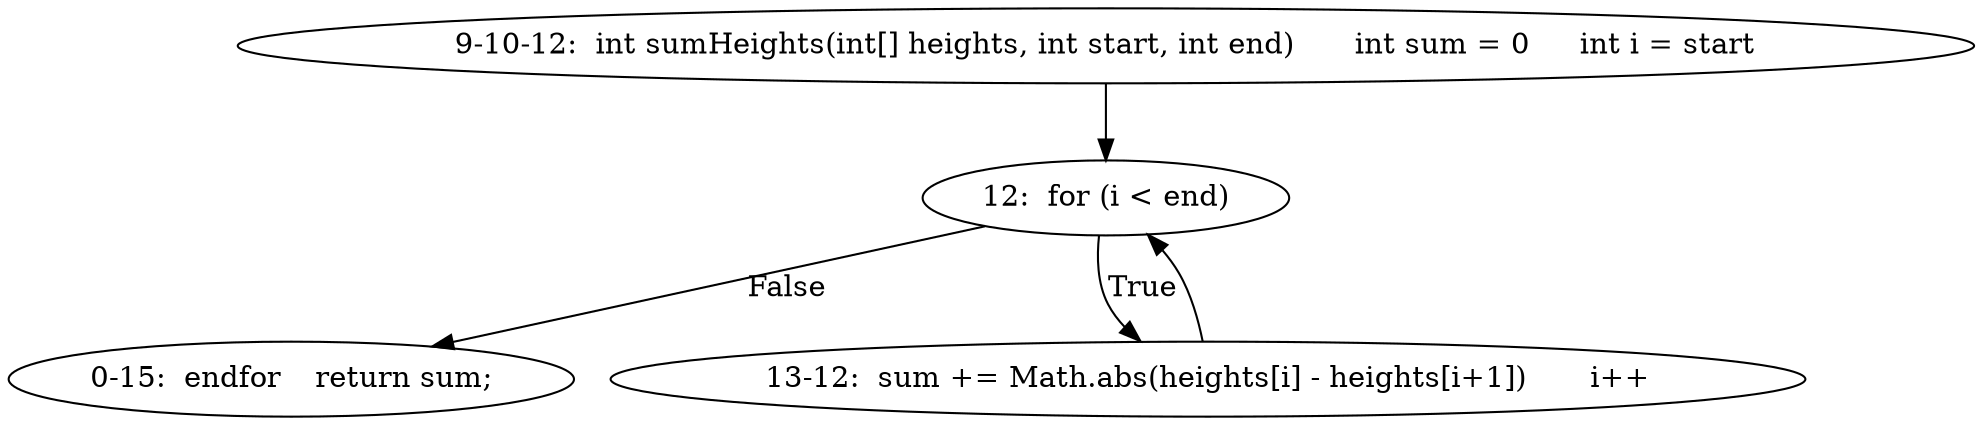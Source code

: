 digraph result_test { 
// graph-vertices
  a2  [label="9-10-12:  int sumHeights(int[] heights, int start, int end)	int sum = 0	int i = start"]; 
  3  [label="12:  for (i < end)"]; 
  a3  [label="0-15:  endfor	return sum;"]; 
  a4  [label="13-12:  sum += Math.abs(heights[i] - heights[i+1])	i++"]; 
// graph-edges
  a2 -> 3;
  3 -> a3  [label="False"]; 
  3 -> a4  [label="True"]; 
  a4 -> 3;
}